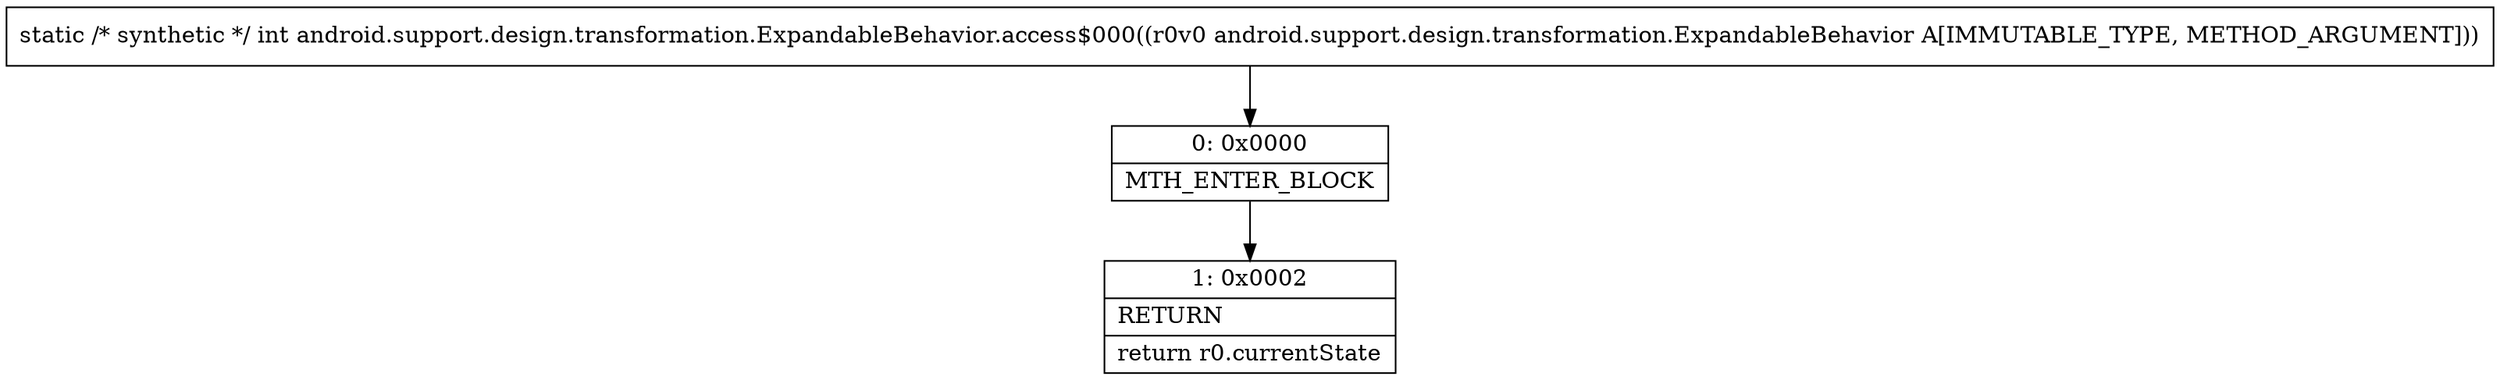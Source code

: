 digraph "CFG forandroid.support.design.transformation.ExpandableBehavior.access$000(Landroid\/support\/design\/transformation\/ExpandableBehavior;)I" {
Node_0 [shape=record,label="{0\:\ 0x0000|MTH_ENTER_BLOCK\l}"];
Node_1 [shape=record,label="{1\:\ 0x0002|RETURN\l|return r0.currentState\l}"];
MethodNode[shape=record,label="{static \/* synthetic *\/ int android.support.design.transformation.ExpandableBehavior.access$000((r0v0 android.support.design.transformation.ExpandableBehavior A[IMMUTABLE_TYPE, METHOD_ARGUMENT])) }"];
MethodNode -> Node_0;
Node_0 -> Node_1;
}

